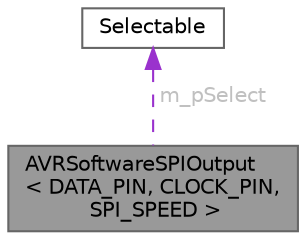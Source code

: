 digraph "AVRSoftwareSPIOutput&lt; DATA_PIN, CLOCK_PIN, SPI_SPEED &gt;"
{
 // LATEX_PDF_SIZE
  bgcolor="transparent";
  edge [fontname=Helvetica,fontsize=10,labelfontname=Helvetica,labelfontsize=10];
  node [fontname=Helvetica,fontsize=10,shape=box,height=0.2,width=0.4];
  Node1 [id="Node000001",label="AVRSoftwareSPIOutput\l\< DATA_PIN, CLOCK_PIN,\l SPI_SPEED \>",height=0.2,width=0.4,color="gray40", fillcolor="grey60", style="filled", fontcolor="black",tooltip="Software SPI (aka bit-banging) support Includes aggressive optimizations for when the clock and data ..."];
  Node2 -> Node1 [id="edge1_Node000001_Node000002",dir="back",color="darkorchid3",style="dashed",tooltip=" ",label=" m_pSelect",fontcolor="grey" ];
  Node2 [id="Node000002",label="Selectable",height=0.2,width=0.4,color="gray40", fillcolor="white", style="filled",URL="$dd/da1/class_selectable.html",tooltip="Abstract class for \"selectable\" things."];
}

